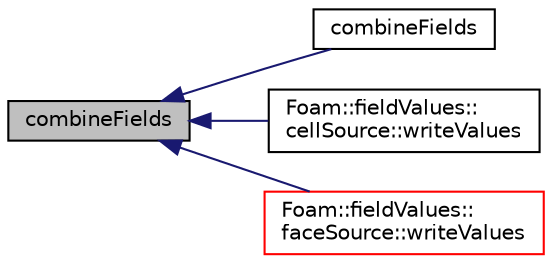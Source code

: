 digraph "combineFields"
{
  bgcolor="transparent";
  edge [fontname="Helvetica",fontsize="10",labelfontname="Helvetica",labelfontsize="10"];
  node [fontname="Helvetica",fontsize="10",shape=record];
  rankdir="LR";
  Node1 [label="combineFields",height=0.2,width=0.4,color="black", fillcolor="grey75", style="filled", fontcolor="black"];
  Node1 -> Node2 [dir="back",color="midnightblue",fontsize="10",style="solid",fontname="Helvetica"];
  Node2 [label="combineFields",height=0.2,width=0.4,color="black",URL="$a00774.html#ac97c64a005b81ddb9523a430a955a20a",tooltip="Combine fields from all processor domains into single field. "];
  Node1 -> Node3 [dir="back",color="midnightblue",fontsize="10",style="solid",fontname="Helvetica"];
  Node3 [label="Foam::fieldValues::\lcellSource::writeValues",height=0.2,width=0.4,color="black",URL="$a00236.html#ade715efe7f733d1a81af0fe2bf31cf20",tooltip="Templated helper function to output field values. "];
  Node1 -> Node4 [dir="back",color="midnightblue",fontsize="10",style="solid",fontname="Helvetica"];
  Node4 [label="Foam::fieldValues::\lfaceSource::writeValues",height=0.2,width=0.4,color="red",URL="$a00736.html#a930c8e90522f733f078680b6ce4994c1",tooltip="Templated helper function to output field values. "];
}
